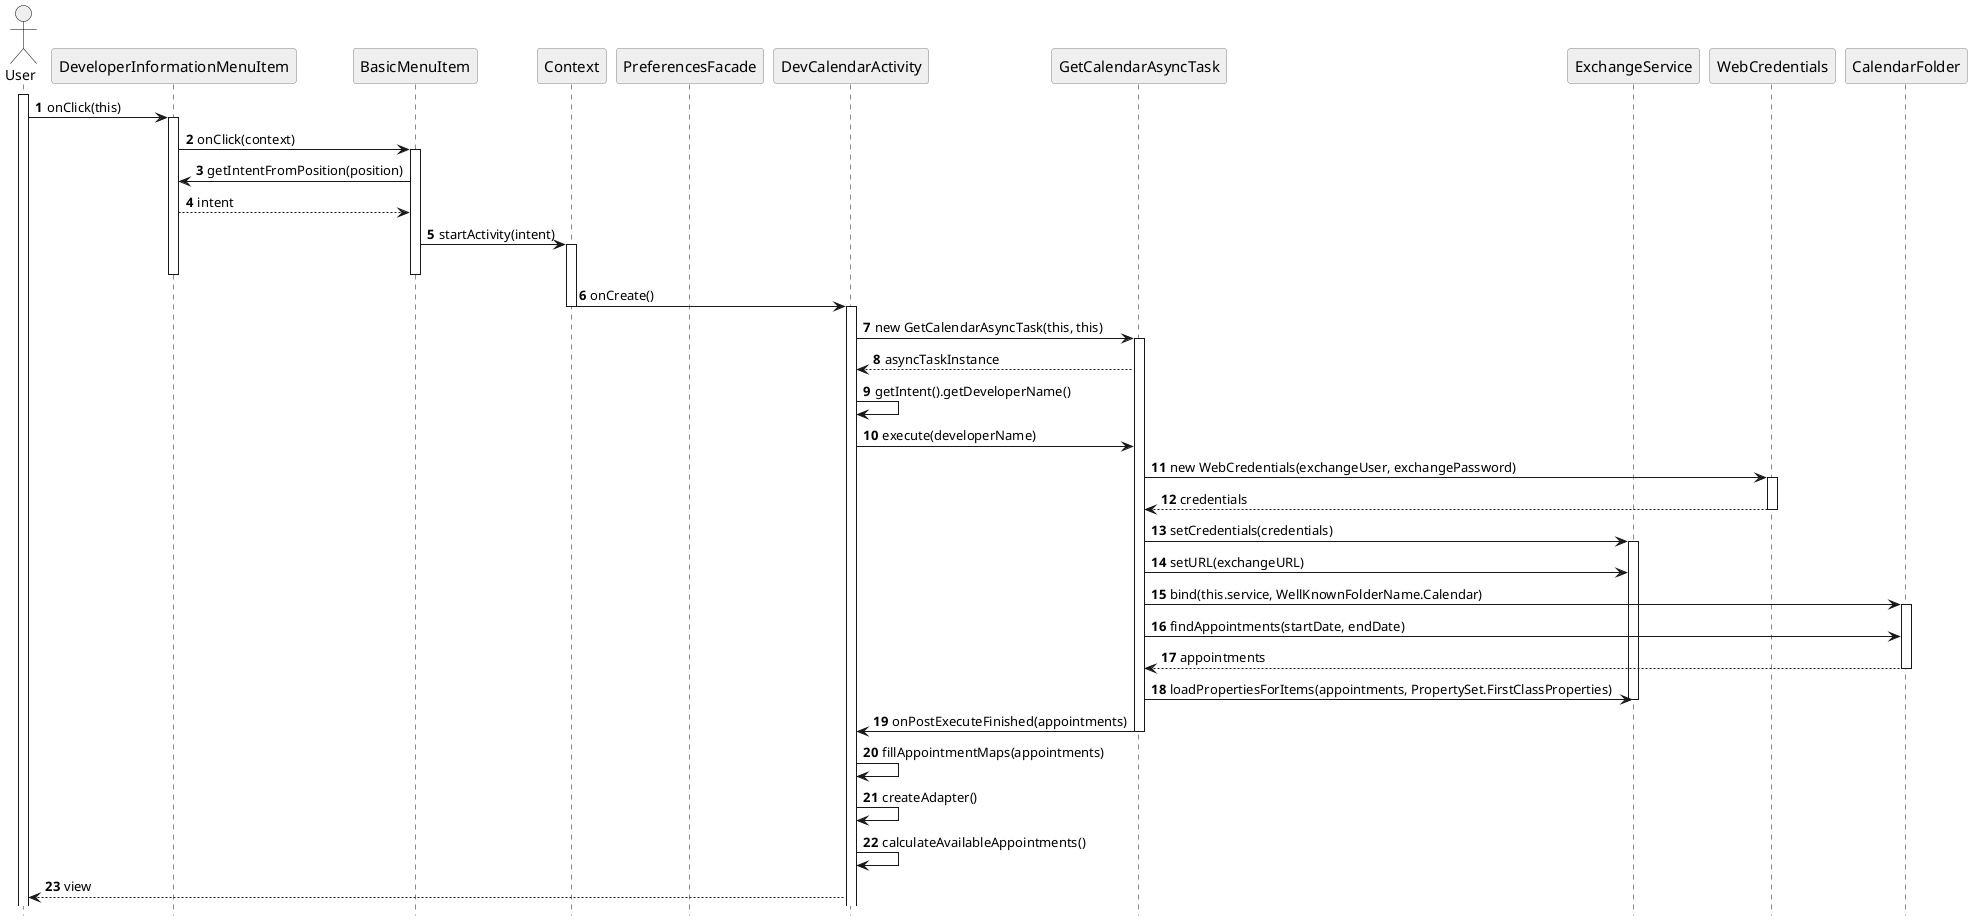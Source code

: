 @startuml

hide footbox

autonumber

skinparam sequence {
    ParticipantBorderColor grey
    ParticipantBackgroundColor #EFEFEF
    ParticipantFontName Futura
    ParticipantFontSize 15

    ActorBackgroundColor #EFEFEF
    ActorBorderColor black

    ArrowFontName Futura
}

actor User
participant DeveloperInformationMenuItem
participant BasicMenuItem
participant Context
participant PreferencesFacade
participant DevCalendarActivity
participant GetCalendarAsyncTask
participant ExchangeService
participant WebCredentials
participant CalendarFolder

activate User
User -> DeveloperInformationMenuItem:onClick(this)
activate DeveloperInformationMenuItem
DeveloperInformationMenuItem -> BasicMenuItem:onClick(context)
activate BasicMenuItem
BasicMenuItem -> DeveloperInformationMenuItem:getIntentFromPosition(position)
DeveloperInformationMenuItem --> BasicMenuItem:intent
 BasicMenuItem -> Context:startActivity(intent)
 activate Context
 deactivate DeveloperInformationMenuItem
 deactivate BasicMenuItem
 Context -> DevCalendarActivity:onCreate()
 deactivate Context
 activate DevCalendarActivity
 DevCalendarActivity -> GetCalendarAsyncTask: new GetCalendarAsyncTask(this, this)
   activate GetCalendarAsyncTask
  GetCalendarAsyncTask --> DevCalendarActivity: asyncTaskInstance
 DevCalendarActivity -> DevCalendarActivity: getIntent().getDeveloperName()
 DevCalendarActivity -> GetCalendarAsyncTask: execute(developerName)

 deactivate PreferencesFacade
 GetCalendarAsyncTask -> WebCredentials: new WebCredentials(exchangeUser, exchangePassword)
 activate WebCredentials
 WebCredentials --> GetCalendarAsyncTask: credentials
 deactivate WebCredentials
 GetCalendarAsyncTask -> ExchangeService: setCredentials(credentials)
 activate ExchangeService
 GetCalendarAsyncTask -> ExchangeService: setURL(exchangeURL)
 GetCalendarAsyncTask -> CalendarFolder:bind(this.service, WellKnownFolderName.Calendar)
 activate CalendarFolder
 GetCalendarAsyncTask -> CalendarFolder: findAppointments(startDate, endDate)
 CalendarFolder --> GetCalendarAsyncTask: appointments
 deactivate CalendarFolder
 GetCalendarAsyncTask -> ExchangeService: loadPropertiesForItems(appointments, PropertySet.FirstClassProperties)
 deactivate ExchangeService
 GetCalendarAsyncTask -> DevCalendarActivity: onPostExecuteFinished(appointments)
 deactivate GetCalendarAsyncTask
DevCalendarActivity -> DevCalendarActivity: fillAppointmentMaps(appointments)
DevCalendarActivity -> DevCalendarActivity: createAdapter()
DevCalendarActivity -> DevCalendarActivity: calculateAvailableAppointments()
DevCalendarActivity --> User: view









@enduml